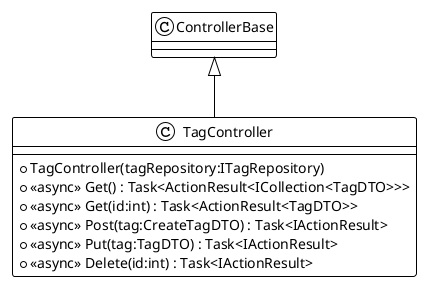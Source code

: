 @startuml
!theme plain
class TagController {
    + TagController(tagRepository:ITagRepository)
    + <<async>> Get() : Task<ActionResult<ICollection<TagDTO>>>
    + <<async>> Get(id:int) : Task<ActionResult<TagDTO>>
    + <<async>> Post(tag:CreateTagDTO) : Task<IActionResult>
    + <<async>> Put(tag:TagDTO) : Task<IActionResult>
    + <<async>> Delete(id:int) : Task<IActionResult>
}
ControllerBase <|-- TagController
@enduml
